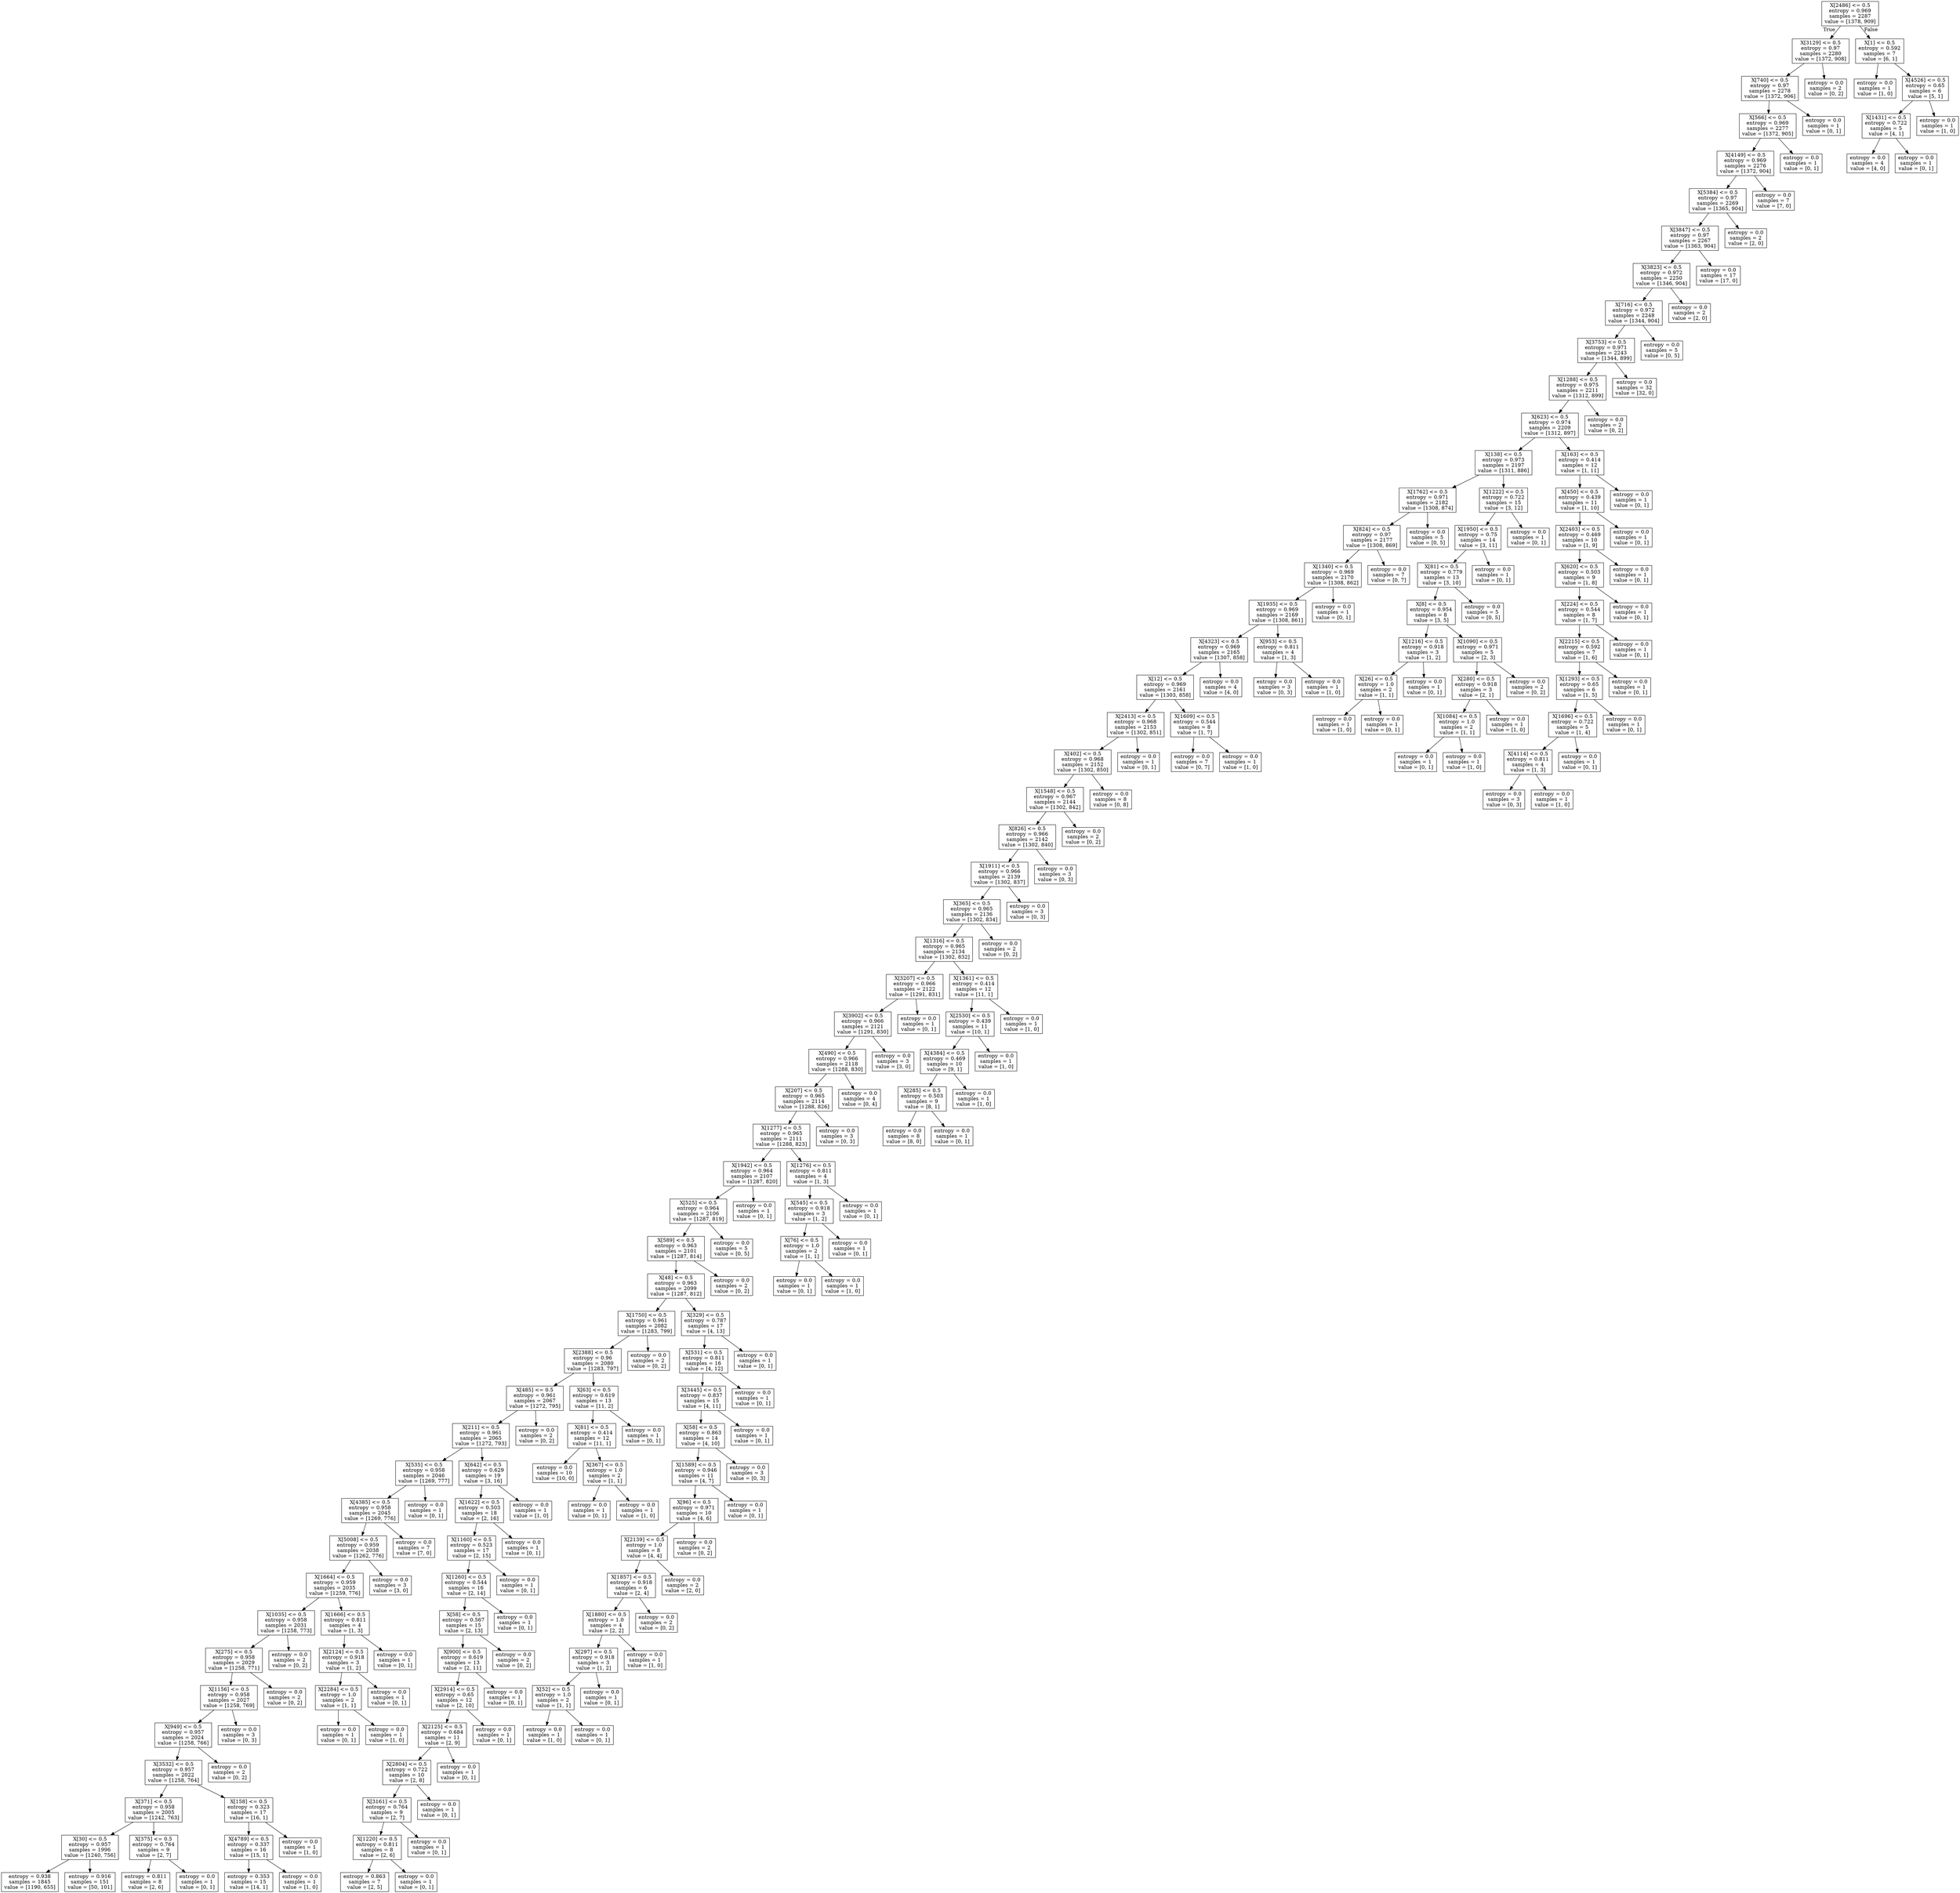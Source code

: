 digraph Tree {
node [shape=box] ;
0 [label="X[2486] <= 0.5\nentropy = 0.969\nsamples = 2287\nvalue = [1378, 909]"] ;
1 [label="X[3129] <= 0.5\nentropy = 0.97\nsamples = 2280\nvalue = [1372, 908]"] ;
0 -> 1 [labeldistance=2.5, labelangle=45, headlabel="True"] ;
2 [label="X[740] <= 0.5\nentropy = 0.97\nsamples = 2278\nvalue = [1372, 906]"] ;
1 -> 2 ;
3 [label="X[566] <= 0.5\nentropy = 0.969\nsamples = 2277\nvalue = [1372, 905]"] ;
2 -> 3 ;
4 [label="X[4149] <= 0.5\nentropy = 0.969\nsamples = 2276\nvalue = [1372, 904]"] ;
3 -> 4 ;
5 [label="X[5384] <= 0.5\nentropy = 0.97\nsamples = 2269\nvalue = [1365, 904]"] ;
4 -> 5 ;
6 [label="X[3847] <= 0.5\nentropy = 0.97\nsamples = 2267\nvalue = [1363, 904]"] ;
5 -> 6 ;
7 [label="X[3823] <= 0.5\nentropy = 0.972\nsamples = 2250\nvalue = [1346, 904]"] ;
6 -> 7 ;
8 [label="X[716] <= 0.5\nentropy = 0.972\nsamples = 2248\nvalue = [1344, 904]"] ;
7 -> 8 ;
9 [label="X[3753] <= 0.5\nentropy = 0.971\nsamples = 2243\nvalue = [1344, 899]"] ;
8 -> 9 ;
10 [label="X[1288] <= 0.5\nentropy = 0.975\nsamples = 2211\nvalue = [1312, 899]"] ;
9 -> 10 ;
11 [label="X[623] <= 0.5\nentropy = 0.974\nsamples = 2209\nvalue = [1312, 897]"] ;
10 -> 11 ;
12 [label="X[138] <= 0.5\nentropy = 0.973\nsamples = 2197\nvalue = [1311, 886]"] ;
11 -> 12 ;
13 [label="X[1762] <= 0.5\nentropy = 0.971\nsamples = 2182\nvalue = [1308, 874]"] ;
12 -> 13 ;
14 [label="X[824] <= 0.5\nentropy = 0.97\nsamples = 2177\nvalue = [1308, 869]"] ;
13 -> 14 ;
15 [label="X[1340] <= 0.5\nentropy = 0.969\nsamples = 2170\nvalue = [1308, 862]"] ;
14 -> 15 ;
16 [label="X[1935] <= 0.5\nentropy = 0.969\nsamples = 2169\nvalue = [1308, 861]"] ;
15 -> 16 ;
17 [label="X[4323] <= 0.5\nentropy = 0.969\nsamples = 2165\nvalue = [1307, 858]"] ;
16 -> 17 ;
18 [label="X[12] <= 0.5\nentropy = 0.969\nsamples = 2161\nvalue = [1303, 858]"] ;
17 -> 18 ;
19 [label="X[2413] <= 0.5\nentropy = 0.968\nsamples = 2153\nvalue = [1302, 851]"] ;
18 -> 19 ;
20 [label="X[402] <= 0.5\nentropy = 0.968\nsamples = 2152\nvalue = [1302, 850]"] ;
19 -> 20 ;
21 [label="X[1548] <= 0.5\nentropy = 0.967\nsamples = 2144\nvalue = [1302, 842]"] ;
20 -> 21 ;
22 [label="X[826] <= 0.5\nentropy = 0.966\nsamples = 2142\nvalue = [1302, 840]"] ;
21 -> 22 ;
23 [label="X[1911] <= 0.5\nentropy = 0.966\nsamples = 2139\nvalue = [1302, 837]"] ;
22 -> 23 ;
24 [label="X[365] <= 0.5\nentropy = 0.965\nsamples = 2136\nvalue = [1302, 834]"] ;
23 -> 24 ;
25 [label="X[1316] <= 0.5\nentropy = 0.965\nsamples = 2134\nvalue = [1302, 832]"] ;
24 -> 25 ;
26 [label="X[3207] <= 0.5\nentropy = 0.966\nsamples = 2122\nvalue = [1291, 831]"] ;
25 -> 26 ;
27 [label="X[3902] <= 0.5\nentropy = 0.966\nsamples = 2121\nvalue = [1291, 830]"] ;
26 -> 27 ;
28 [label="X[490] <= 0.5\nentropy = 0.966\nsamples = 2118\nvalue = [1288, 830]"] ;
27 -> 28 ;
29 [label="X[207] <= 0.5\nentropy = 0.965\nsamples = 2114\nvalue = [1288, 826]"] ;
28 -> 29 ;
30 [label="X[1277] <= 0.5\nentropy = 0.965\nsamples = 2111\nvalue = [1288, 823]"] ;
29 -> 30 ;
31 [label="X[1942] <= 0.5\nentropy = 0.964\nsamples = 2107\nvalue = [1287, 820]"] ;
30 -> 31 ;
32 [label="X[525] <= 0.5\nentropy = 0.964\nsamples = 2106\nvalue = [1287, 819]"] ;
31 -> 32 ;
33 [label="X[589] <= 0.5\nentropy = 0.963\nsamples = 2101\nvalue = [1287, 814]"] ;
32 -> 33 ;
34 [label="X[48] <= 0.5\nentropy = 0.963\nsamples = 2099\nvalue = [1287, 812]"] ;
33 -> 34 ;
35 [label="X[1750] <= 0.5\nentropy = 0.961\nsamples = 2082\nvalue = [1283, 799]"] ;
34 -> 35 ;
36 [label="X[2388] <= 0.5\nentropy = 0.96\nsamples = 2080\nvalue = [1283, 797]"] ;
35 -> 36 ;
37 [label="X[485] <= 0.5\nentropy = 0.961\nsamples = 2067\nvalue = [1272, 795]"] ;
36 -> 37 ;
38 [label="X[211] <= 0.5\nentropy = 0.961\nsamples = 2065\nvalue = [1272, 793]"] ;
37 -> 38 ;
39 [label="X[535] <= 0.5\nentropy = 0.958\nsamples = 2046\nvalue = [1269, 777]"] ;
38 -> 39 ;
40 [label="X[4385] <= 0.5\nentropy = 0.958\nsamples = 2045\nvalue = [1269, 776]"] ;
39 -> 40 ;
41 [label="X[5008] <= 0.5\nentropy = 0.959\nsamples = 2038\nvalue = [1262, 776]"] ;
40 -> 41 ;
42 [label="X[1664] <= 0.5\nentropy = 0.959\nsamples = 2035\nvalue = [1259, 776]"] ;
41 -> 42 ;
43 [label="X[1035] <= 0.5\nentropy = 0.958\nsamples = 2031\nvalue = [1258, 773]"] ;
42 -> 43 ;
44 [label="X[275] <= 0.5\nentropy = 0.958\nsamples = 2029\nvalue = [1258, 771]"] ;
43 -> 44 ;
45 [label="X[1156] <= 0.5\nentropy = 0.958\nsamples = 2027\nvalue = [1258, 769]"] ;
44 -> 45 ;
46 [label="X[949] <= 0.5\nentropy = 0.957\nsamples = 2024\nvalue = [1258, 766]"] ;
45 -> 46 ;
47 [label="X[3532] <= 0.5\nentropy = 0.957\nsamples = 2022\nvalue = [1258, 764]"] ;
46 -> 47 ;
48 [label="X[371] <= 0.5\nentropy = 0.958\nsamples = 2005\nvalue = [1242, 763]"] ;
47 -> 48 ;
49 [label="X[30] <= 0.5\nentropy = 0.957\nsamples = 1996\nvalue = [1240, 756]"] ;
48 -> 49 ;
50 [label="entropy = 0.938\nsamples = 1845\nvalue = [1190, 655]"] ;
49 -> 50 ;
51 [label="entropy = 0.916\nsamples = 151\nvalue = [50, 101]"] ;
49 -> 51 ;
52 [label="X[375] <= 0.5\nentropy = 0.764\nsamples = 9\nvalue = [2, 7]"] ;
48 -> 52 ;
53 [label="entropy = 0.811\nsamples = 8\nvalue = [2, 6]"] ;
52 -> 53 ;
54 [label="entropy = 0.0\nsamples = 1\nvalue = [0, 1]"] ;
52 -> 54 ;
55 [label="X[158] <= 0.5\nentropy = 0.323\nsamples = 17\nvalue = [16, 1]"] ;
47 -> 55 ;
56 [label="X[4789] <= 0.5\nentropy = 0.337\nsamples = 16\nvalue = [15, 1]"] ;
55 -> 56 ;
57 [label="entropy = 0.353\nsamples = 15\nvalue = [14, 1]"] ;
56 -> 57 ;
58 [label="entropy = 0.0\nsamples = 1\nvalue = [1, 0]"] ;
56 -> 58 ;
59 [label="entropy = 0.0\nsamples = 1\nvalue = [1, 0]"] ;
55 -> 59 ;
60 [label="entropy = 0.0\nsamples = 2\nvalue = [0, 2]"] ;
46 -> 60 ;
61 [label="entropy = 0.0\nsamples = 3\nvalue = [0, 3]"] ;
45 -> 61 ;
62 [label="entropy = 0.0\nsamples = 2\nvalue = [0, 2]"] ;
44 -> 62 ;
63 [label="entropy = 0.0\nsamples = 2\nvalue = [0, 2]"] ;
43 -> 63 ;
64 [label="X[1666] <= 0.5\nentropy = 0.811\nsamples = 4\nvalue = [1, 3]"] ;
42 -> 64 ;
65 [label="X[2124] <= 0.5\nentropy = 0.918\nsamples = 3\nvalue = [1, 2]"] ;
64 -> 65 ;
66 [label="X[2284] <= 0.5\nentropy = 1.0\nsamples = 2\nvalue = [1, 1]"] ;
65 -> 66 ;
67 [label="entropy = 0.0\nsamples = 1\nvalue = [0, 1]"] ;
66 -> 67 ;
68 [label="entropy = 0.0\nsamples = 1\nvalue = [1, 0]"] ;
66 -> 68 ;
69 [label="entropy = 0.0\nsamples = 1\nvalue = [0, 1]"] ;
65 -> 69 ;
70 [label="entropy = 0.0\nsamples = 1\nvalue = [0, 1]"] ;
64 -> 70 ;
71 [label="entropy = 0.0\nsamples = 3\nvalue = [3, 0]"] ;
41 -> 71 ;
72 [label="entropy = 0.0\nsamples = 7\nvalue = [7, 0]"] ;
40 -> 72 ;
73 [label="entropy = 0.0\nsamples = 1\nvalue = [0, 1]"] ;
39 -> 73 ;
74 [label="X[642] <= 0.5\nentropy = 0.629\nsamples = 19\nvalue = [3, 16]"] ;
38 -> 74 ;
75 [label="X[1622] <= 0.5\nentropy = 0.503\nsamples = 18\nvalue = [2, 16]"] ;
74 -> 75 ;
76 [label="X[1160] <= 0.5\nentropy = 0.523\nsamples = 17\nvalue = [2, 15]"] ;
75 -> 76 ;
77 [label="X[1260] <= 0.5\nentropy = 0.544\nsamples = 16\nvalue = [2, 14]"] ;
76 -> 77 ;
78 [label="X[58] <= 0.5\nentropy = 0.567\nsamples = 15\nvalue = [2, 13]"] ;
77 -> 78 ;
79 [label="X[900] <= 0.5\nentropy = 0.619\nsamples = 13\nvalue = [2, 11]"] ;
78 -> 79 ;
80 [label="X[2914] <= 0.5\nentropy = 0.65\nsamples = 12\nvalue = [2, 10]"] ;
79 -> 80 ;
81 [label="X[2125] <= 0.5\nentropy = 0.684\nsamples = 11\nvalue = [2, 9]"] ;
80 -> 81 ;
82 [label="X[2804] <= 0.5\nentropy = 0.722\nsamples = 10\nvalue = [2, 8]"] ;
81 -> 82 ;
83 [label="X[3161] <= 0.5\nentropy = 0.764\nsamples = 9\nvalue = [2, 7]"] ;
82 -> 83 ;
84 [label="X[1220] <= 0.5\nentropy = 0.811\nsamples = 8\nvalue = [2, 6]"] ;
83 -> 84 ;
85 [label="entropy = 0.863\nsamples = 7\nvalue = [2, 5]"] ;
84 -> 85 ;
86 [label="entropy = 0.0\nsamples = 1\nvalue = [0, 1]"] ;
84 -> 86 ;
87 [label="entropy = 0.0\nsamples = 1\nvalue = [0, 1]"] ;
83 -> 87 ;
88 [label="entropy = 0.0\nsamples = 1\nvalue = [0, 1]"] ;
82 -> 88 ;
89 [label="entropy = 0.0\nsamples = 1\nvalue = [0, 1]"] ;
81 -> 89 ;
90 [label="entropy = 0.0\nsamples = 1\nvalue = [0, 1]"] ;
80 -> 90 ;
91 [label="entropy = 0.0\nsamples = 1\nvalue = [0, 1]"] ;
79 -> 91 ;
92 [label="entropy = 0.0\nsamples = 2\nvalue = [0, 2]"] ;
78 -> 92 ;
93 [label="entropy = 0.0\nsamples = 1\nvalue = [0, 1]"] ;
77 -> 93 ;
94 [label="entropy = 0.0\nsamples = 1\nvalue = [0, 1]"] ;
76 -> 94 ;
95 [label="entropy = 0.0\nsamples = 1\nvalue = [0, 1]"] ;
75 -> 95 ;
96 [label="entropy = 0.0\nsamples = 1\nvalue = [1, 0]"] ;
74 -> 96 ;
97 [label="entropy = 0.0\nsamples = 2\nvalue = [0, 2]"] ;
37 -> 97 ;
98 [label="X[63] <= 0.5\nentropy = 0.619\nsamples = 13\nvalue = [11, 2]"] ;
36 -> 98 ;
99 [label="X[81] <= 0.5\nentropy = 0.414\nsamples = 12\nvalue = [11, 1]"] ;
98 -> 99 ;
100 [label="entropy = 0.0\nsamples = 10\nvalue = [10, 0]"] ;
99 -> 100 ;
101 [label="X[367] <= 0.5\nentropy = 1.0\nsamples = 2\nvalue = [1, 1]"] ;
99 -> 101 ;
102 [label="entropy = 0.0\nsamples = 1\nvalue = [0, 1]"] ;
101 -> 102 ;
103 [label="entropy = 0.0\nsamples = 1\nvalue = [1, 0]"] ;
101 -> 103 ;
104 [label="entropy = 0.0\nsamples = 1\nvalue = [0, 1]"] ;
98 -> 104 ;
105 [label="entropy = 0.0\nsamples = 2\nvalue = [0, 2]"] ;
35 -> 105 ;
106 [label="X[329] <= 0.5\nentropy = 0.787\nsamples = 17\nvalue = [4, 13]"] ;
34 -> 106 ;
107 [label="X[531] <= 0.5\nentropy = 0.811\nsamples = 16\nvalue = [4, 12]"] ;
106 -> 107 ;
108 [label="X[3445] <= 0.5\nentropy = 0.837\nsamples = 15\nvalue = [4, 11]"] ;
107 -> 108 ;
109 [label="X[58] <= 0.5\nentropy = 0.863\nsamples = 14\nvalue = [4, 10]"] ;
108 -> 109 ;
110 [label="X[1589] <= 0.5\nentropy = 0.946\nsamples = 11\nvalue = [4, 7]"] ;
109 -> 110 ;
111 [label="X[96] <= 0.5\nentropy = 0.971\nsamples = 10\nvalue = [4, 6]"] ;
110 -> 111 ;
112 [label="X[2139] <= 0.5\nentropy = 1.0\nsamples = 8\nvalue = [4, 4]"] ;
111 -> 112 ;
113 [label="X[1857] <= 0.5\nentropy = 0.918\nsamples = 6\nvalue = [2, 4]"] ;
112 -> 113 ;
114 [label="X[1880] <= 0.5\nentropy = 1.0\nsamples = 4\nvalue = [2, 2]"] ;
113 -> 114 ;
115 [label="X[297] <= 0.5\nentropy = 0.918\nsamples = 3\nvalue = [1, 2]"] ;
114 -> 115 ;
116 [label="X[52] <= 0.5\nentropy = 1.0\nsamples = 2\nvalue = [1, 1]"] ;
115 -> 116 ;
117 [label="entropy = 0.0\nsamples = 1\nvalue = [1, 0]"] ;
116 -> 117 ;
118 [label="entropy = 0.0\nsamples = 1\nvalue = [0, 1]"] ;
116 -> 118 ;
119 [label="entropy = 0.0\nsamples = 1\nvalue = [0, 1]"] ;
115 -> 119 ;
120 [label="entropy = 0.0\nsamples = 1\nvalue = [1, 0]"] ;
114 -> 120 ;
121 [label="entropy = 0.0\nsamples = 2\nvalue = [0, 2]"] ;
113 -> 121 ;
122 [label="entropy = 0.0\nsamples = 2\nvalue = [2, 0]"] ;
112 -> 122 ;
123 [label="entropy = 0.0\nsamples = 2\nvalue = [0, 2]"] ;
111 -> 123 ;
124 [label="entropy = 0.0\nsamples = 1\nvalue = [0, 1]"] ;
110 -> 124 ;
125 [label="entropy = 0.0\nsamples = 3\nvalue = [0, 3]"] ;
109 -> 125 ;
126 [label="entropy = 0.0\nsamples = 1\nvalue = [0, 1]"] ;
108 -> 126 ;
127 [label="entropy = 0.0\nsamples = 1\nvalue = [0, 1]"] ;
107 -> 127 ;
128 [label="entropy = 0.0\nsamples = 1\nvalue = [0, 1]"] ;
106 -> 128 ;
129 [label="entropy = 0.0\nsamples = 2\nvalue = [0, 2]"] ;
33 -> 129 ;
130 [label="entropy = 0.0\nsamples = 5\nvalue = [0, 5]"] ;
32 -> 130 ;
131 [label="entropy = 0.0\nsamples = 1\nvalue = [0, 1]"] ;
31 -> 131 ;
132 [label="X[1276] <= 0.5\nentropy = 0.811\nsamples = 4\nvalue = [1, 3]"] ;
30 -> 132 ;
133 [label="X[545] <= 0.5\nentropy = 0.918\nsamples = 3\nvalue = [1, 2]"] ;
132 -> 133 ;
134 [label="X[76] <= 0.5\nentropy = 1.0\nsamples = 2\nvalue = [1, 1]"] ;
133 -> 134 ;
135 [label="entropy = 0.0\nsamples = 1\nvalue = [0, 1]"] ;
134 -> 135 ;
136 [label="entropy = 0.0\nsamples = 1\nvalue = [1, 0]"] ;
134 -> 136 ;
137 [label="entropy = 0.0\nsamples = 1\nvalue = [0, 1]"] ;
133 -> 137 ;
138 [label="entropy = 0.0\nsamples = 1\nvalue = [0, 1]"] ;
132 -> 138 ;
139 [label="entropy = 0.0\nsamples = 3\nvalue = [0, 3]"] ;
29 -> 139 ;
140 [label="entropy = 0.0\nsamples = 4\nvalue = [0, 4]"] ;
28 -> 140 ;
141 [label="entropy = 0.0\nsamples = 3\nvalue = [3, 0]"] ;
27 -> 141 ;
142 [label="entropy = 0.0\nsamples = 1\nvalue = [0, 1]"] ;
26 -> 142 ;
143 [label="X[1361] <= 0.5\nentropy = 0.414\nsamples = 12\nvalue = [11, 1]"] ;
25 -> 143 ;
144 [label="X[2530] <= 0.5\nentropy = 0.439\nsamples = 11\nvalue = [10, 1]"] ;
143 -> 144 ;
145 [label="X[4384] <= 0.5\nentropy = 0.469\nsamples = 10\nvalue = [9, 1]"] ;
144 -> 145 ;
146 [label="X[285] <= 0.5\nentropy = 0.503\nsamples = 9\nvalue = [8, 1]"] ;
145 -> 146 ;
147 [label="entropy = 0.0\nsamples = 8\nvalue = [8, 0]"] ;
146 -> 147 ;
148 [label="entropy = 0.0\nsamples = 1\nvalue = [0, 1]"] ;
146 -> 148 ;
149 [label="entropy = 0.0\nsamples = 1\nvalue = [1, 0]"] ;
145 -> 149 ;
150 [label="entropy = 0.0\nsamples = 1\nvalue = [1, 0]"] ;
144 -> 150 ;
151 [label="entropy = 0.0\nsamples = 1\nvalue = [1, 0]"] ;
143 -> 151 ;
152 [label="entropy = 0.0\nsamples = 2\nvalue = [0, 2]"] ;
24 -> 152 ;
153 [label="entropy = 0.0\nsamples = 3\nvalue = [0, 3]"] ;
23 -> 153 ;
154 [label="entropy = 0.0\nsamples = 3\nvalue = [0, 3]"] ;
22 -> 154 ;
155 [label="entropy = 0.0\nsamples = 2\nvalue = [0, 2]"] ;
21 -> 155 ;
156 [label="entropy = 0.0\nsamples = 8\nvalue = [0, 8]"] ;
20 -> 156 ;
157 [label="entropy = 0.0\nsamples = 1\nvalue = [0, 1]"] ;
19 -> 157 ;
158 [label="X[1609] <= 0.5\nentropy = 0.544\nsamples = 8\nvalue = [1, 7]"] ;
18 -> 158 ;
159 [label="entropy = 0.0\nsamples = 7\nvalue = [0, 7]"] ;
158 -> 159 ;
160 [label="entropy = 0.0\nsamples = 1\nvalue = [1, 0]"] ;
158 -> 160 ;
161 [label="entropy = 0.0\nsamples = 4\nvalue = [4, 0]"] ;
17 -> 161 ;
162 [label="X[953] <= 0.5\nentropy = 0.811\nsamples = 4\nvalue = [1, 3]"] ;
16 -> 162 ;
163 [label="entropy = 0.0\nsamples = 3\nvalue = [0, 3]"] ;
162 -> 163 ;
164 [label="entropy = 0.0\nsamples = 1\nvalue = [1, 0]"] ;
162 -> 164 ;
165 [label="entropy = 0.0\nsamples = 1\nvalue = [0, 1]"] ;
15 -> 165 ;
166 [label="entropy = 0.0\nsamples = 7\nvalue = [0, 7]"] ;
14 -> 166 ;
167 [label="entropy = 0.0\nsamples = 5\nvalue = [0, 5]"] ;
13 -> 167 ;
168 [label="X[1222] <= 0.5\nentropy = 0.722\nsamples = 15\nvalue = [3, 12]"] ;
12 -> 168 ;
169 [label="X[1950] <= 0.5\nentropy = 0.75\nsamples = 14\nvalue = [3, 11]"] ;
168 -> 169 ;
170 [label="X[81] <= 0.5\nentropy = 0.779\nsamples = 13\nvalue = [3, 10]"] ;
169 -> 170 ;
171 [label="X[8] <= 0.5\nentropy = 0.954\nsamples = 8\nvalue = [3, 5]"] ;
170 -> 171 ;
172 [label="X[1216] <= 0.5\nentropy = 0.918\nsamples = 3\nvalue = [1, 2]"] ;
171 -> 172 ;
173 [label="X[26] <= 0.5\nentropy = 1.0\nsamples = 2\nvalue = [1, 1]"] ;
172 -> 173 ;
174 [label="entropy = 0.0\nsamples = 1\nvalue = [1, 0]"] ;
173 -> 174 ;
175 [label="entropy = 0.0\nsamples = 1\nvalue = [0, 1]"] ;
173 -> 175 ;
176 [label="entropy = 0.0\nsamples = 1\nvalue = [0, 1]"] ;
172 -> 176 ;
177 [label="X[1090] <= 0.5\nentropy = 0.971\nsamples = 5\nvalue = [2, 3]"] ;
171 -> 177 ;
178 [label="X[280] <= 0.5\nentropy = 0.918\nsamples = 3\nvalue = [2, 1]"] ;
177 -> 178 ;
179 [label="X[1084] <= 0.5\nentropy = 1.0\nsamples = 2\nvalue = [1, 1]"] ;
178 -> 179 ;
180 [label="entropy = 0.0\nsamples = 1\nvalue = [0, 1]"] ;
179 -> 180 ;
181 [label="entropy = 0.0\nsamples = 1\nvalue = [1, 0]"] ;
179 -> 181 ;
182 [label="entropy = 0.0\nsamples = 1\nvalue = [1, 0]"] ;
178 -> 182 ;
183 [label="entropy = 0.0\nsamples = 2\nvalue = [0, 2]"] ;
177 -> 183 ;
184 [label="entropy = 0.0\nsamples = 5\nvalue = [0, 5]"] ;
170 -> 184 ;
185 [label="entropy = 0.0\nsamples = 1\nvalue = [0, 1]"] ;
169 -> 185 ;
186 [label="entropy = 0.0\nsamples = 1\nvalue = [0, 1]"] ;
168 -> 186 ;
187 [label="X[163] <= 0.5\nentropy = 0.414\nsamples = 12\nvalue = [1, 11]"] ;
11 -> 187 ;
188 [label="X[450] <= 0.5\nentropy = 0.439\nsamples = 11\nvalue = [1, 10]"] ;
187 -> 188 ;
189 [label="X[2403] <= 0.5\nentropy = 0.469\nsamples = 10\nvalue = [1, 9]"] ;
188 -> 189 ;
190 [label="X[620] <= 0.5\nentropy = 0.503\nsamples = 9\nvalue = [1, 8]"] ;
189 -> 190 ;
191 [label="X[224] <= 0.5\nentropy = 0.544\nsamples = 8\nvalue = [1, 7]"] ;
190 -> 191 ;
192 [label="X[2215] <= 0.5\nentropy = 0.592\nsamples = 7\nvalue = [1, 6]"] ;
191 -> 192 ;
193 [label="X[1293] <= 0.5\nentropy = 0.65\nsamples = 6\nvalue = [1, 5]"] ;
192 -> 193 ;
194 [label="X[1696] <= 0.5\nentropy = 0.722\nsamples = 5\nvalue = [1, 4]"] ;
193 -> 194 ;
195 [label="X[4114] <= 0.5\nentropy = 0.811\nsamples = 4\nvalue = [1, 3]"] ;
194 -> 195 ;
196 [label="entropy = 0.0\nsamples = 3\nvalue = [0, 3]"] ;
195 -> 196 ;
197 [label="entropy = 0.0\nsamples = 1\nvalue = [1, 0]"] ;
195 -> 197 ;
198 [label="entropy = 0.0\nsamples = 1\nvalue = [0, 1]"] ;
194 -> 198 ;
199 [label="entropy = 0.0\nsamples = 1\nvalue = [0, 1]"] ;
193 -> 199 ;
200 [label="entropy = 0.0\nsamples = 1\nvalue = [0, 1]"] ;
192 -> 200 ;
201 [label="entropy = 0.0\nsamples = 1\nvalue = [0, 1]"] ;
191 -> 201 ;
202 [label="entropy = 0.0\nsamples = 1\nvalue = [0, 1]"] ;
190 -> 202 ;
203 [label="entropy = 0.0\nsamples = 1\nvalue = [0, 1]"] ;
189 -> 203 ;
204 [label="entropy = 0.0\nsamples = 1\nvalue = [0, 1]"] ;
188 -> 204 ;
205 [label="entropy = 0.0\nsamples = 1\nvalue = [0, 1]"] ;
187 -> 205 ;
206 [label="entropy = 0.0\nsamples = 2\nvalue = [0, 2]"] ;
10 -> 206 ;
207 [label="entropy = 0.0\nsamples = 32\nvalue = [32, 0]"] ;
9 -> 207 ;
208 [label="entropy = 0.0\nsamples = 5\nvalue = [0, 5]"] ;
8 -> 208 ;
209 [label="entropy = 0.0\nsamples = 2\nvalue = [2, 0]"] ;
7 -> 209 ;
210 [label="entropy = 0.0\nsamples = 17\nvalue = [17, 0]"] ;
6 -> 210 ;
211 [label="entropy = 0.0\nsamples = 2\nvalue = [2, 0]"] ;
5 -> 211 ;
212 [label="entropy = 0.0\nsamples = 7\nvalue = [7, 0]"] ;
4 -> 212 ;
213 [label="entropy = 0.0\nsamples = 1\nvalue = [0, 1]"] ;
3 -> 213 ;
214 [label="entropy = 0.0\nsamples = 1\nvalue = [0, 1]"] ;
2 -> 214 ;
215 [label="entropy = 0.0\nsamples = 2\nvalue = [0, 2]"] ;
1 -> 215 ;
216 [label="X[1] <= 0.5\nentropy = 0.592\nsamples = 7\nvalue = [6, 1]"] ;
0 -> 216 [labeldistance=2.5, labelangle=-45, headlabel="False"] ;
217 [label="entropy = 0.0\nsamples = 1\nvalue = [1, 0]"] ;
216 -> 217 ;
218 [label="X[4526] <= 0.5\nentropy = 0.65\nsamples = 6\nvalue = [5, 1]"] ;
216 -> 218 ;
219 [label="X[1431] <= 0.5\nentropy = 0.722\nsamples = 5\nvalue = [4, 1]"] ;
218 -> 219 ;
220 [label="entropy = 0.0\nsamples = 4\nvalue = [4, 0]"] ;
219 -> 220 ;
221 [label="entropy = 0.0\nsamples = 1\nvalue = [0, 1]"] ;
219 -> 221 ;
222 [label="entropy = 0.0\nsamples = 1\nvalue = [1, 0]"] ;
218 -> 222 ;
}